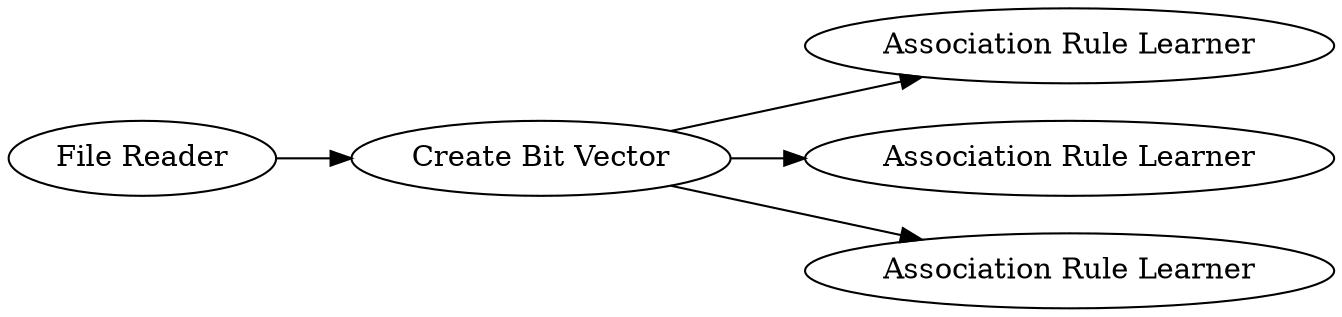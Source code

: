 digraph {
	1 [label="File Reader"]
	2 [label="Association Rule Learner"]
	3 [label="Create Bit Vector"]
	4 [label="Association Rule Learner"]
	5 [label="Association Rule Learner"]
	1 -> 3
	3 -> 2
	3 -> 5
	3 -> 4
	rankdir=LR
}
